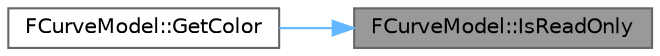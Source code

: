 digraph "FCurveModel::IsReadOnly"
{
 // INTERACTIVE_SVG=YES
 // LATEX_PDF_SIZE
  bgcolor="transparent";
  edge [fontname=Helvetica,fontsize=10,labelfontname=Helvetica,labelfontsize=10];
  node [fontname=Helvetica,fontsize=10,shape=box,height=0.2,width=0.4];
  rankdir="RL";
  Node1 [id="Node000001",label="FCurveModel::IsReadOnly",height=0.2,width=0.4,color="gray40", fillcolor="grey60", style="filled", fontcolor="black",tooltip="Returns whether the curve model should be edited or not."];
  Node1 -> Node2 [id="edge1_Node000001_Node000002",dir="back",color="steelblue1",style="solid",tooltip=" "];
  Node2 [id="Node000002",label="FCurveModel::GetColor",height=0.2,width=0.4,color="grey40", fillcolor="white", style="filled",URL="$d1/dd0/classFCurveModel.html#a376638bbc781ec14b83dabc7fd243e41",tooltip="Retrieve this curve's color."];
}
